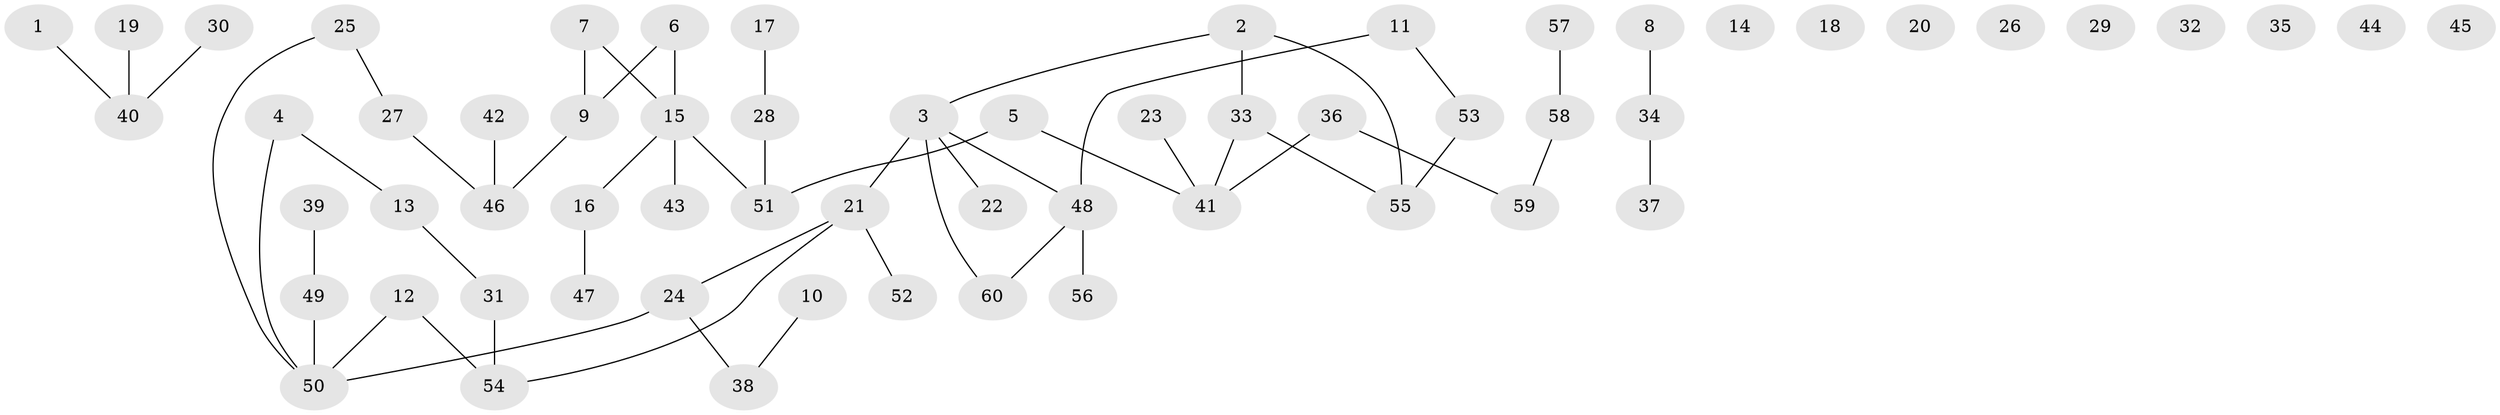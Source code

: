 // coarse degree distribution, {1: 0.3, 2: 0.25, 6: 0.05, 3: 0.15, 0: 0.225, 4: 0.025}
// Generated by graph-tools (version 1.1) at 2025/41/03/06/25 10:41:19]
// undirected, 60 vertices, 55 edges
graph export_dot {
graph [start="1"]
  node [color=gray90,style=filled];
  1;
  2;
  3;
  4;
  5;
  6;
  7;
  8;
  9;
  10;
  11;
  12;
  13;
  14;
  15;
  16;
  17;
  18;
  19;
  20;
  21;
  22;
  23;
  24;
  25;
  26;
  27;
  28;
  29;
  30;
  31;
  32;
  33;
  34;
  35;
  36;
  37;
  38;
  39;
  40;
  41;
  42;
  43;
  44;
  45;
  46;
  47;
  48;
  49;
  50;
  51;
  52;
  53;
  54;
  55;
  56;
  57;
  58;
  59;
  60;
  1 -- 40;
  2 -- 3;
  2 -- 33;
  2 -- 55;
  3 -- 21;
  3 -- 22;
  3 -- 48;
  3 -- 60;
  4 -- 13;
  4 -- 50;
  5 -- 41;
  5 -- 51;
  6 -- 9;
  6 -- 15;
  7 -- 9;
  7 -- 15;
  8 -- 34;
  9 -- 46;
  10 -- 38;
  11 -- 48;
  11 -- 53;
  12 -- 50;
  12 -- 54;
  13 -- 31;
  15 -- 16;
  15 -- 43;
  15 -- 51;
  16 -- 47;
  17 -- 28;
  19 -- 40;
  21 -- 24;
  21 -- 52;
  21 -- 54;
  23 -- 41;
  24 -- 38;
  24 -- 50;
  25 -- 27;
  25 -- 50;
  27 -- 46;
  28 -- 51;
  30 -- 40;
  31 -- 54;
  33 -- 41;
  33 -- 55;
  34 -- 37;
  36 -- 41;
  36 -- 59;
  39 -- 49;
  42 -- 46;
  48 -- 56;
  48 -- 60;
  49 -- 50;
  53 -- 55;
  57 -- 58;
  58 -- 59;
}
